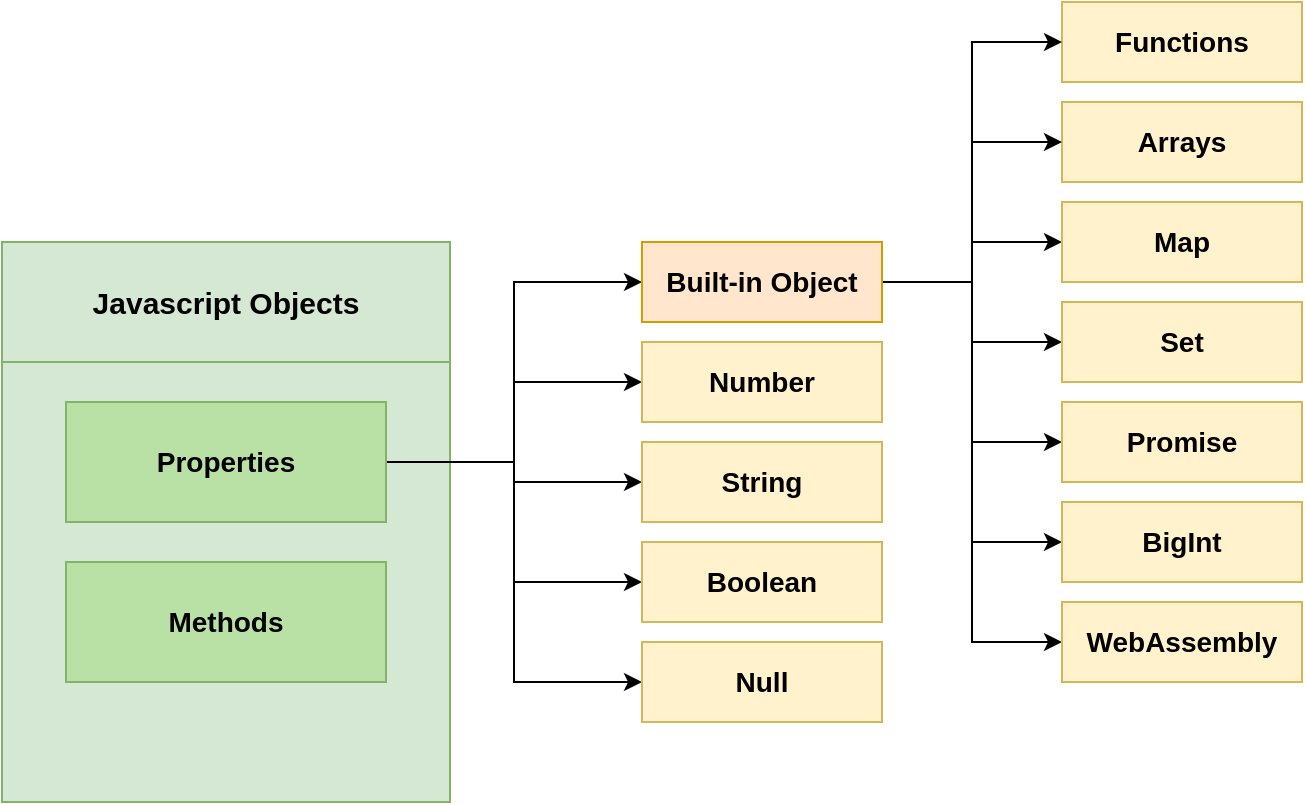 <mxfile version="12.7.2" type="device"><diagram id="_okUWTpfMZXZgqwqaq3z" name="Page-1"><mxGraphModel dx="1038" dy="1695" grid="1" gridSize="10" guides="1" tooltips="1" connect="1" arrows="1" fold="1" page="1" pageScale="1" pageWidth="827" pageHeight="1169" math="0" shadow="0"><root><mxCell id="0"/><mxCell id="1" parent="0"/><mxCell id="TJZtAibCadrglUXotq8E-2" value="&lt;font style=&quot;font-size: 15px&quot;&gt;&lt;b&gt;Javascript Objects&lt;br&gt;&lt;/b&gt;&lt;/font&gt;" style="rounded=0;whiteSpace=wrap;html=1;fillColor=#d5e8d4;strokeColor=#82b366;" vertex="1" parent="1"><mxGeometry x="120" y="110" width="224" height="60" as="geometry"/></mxCell><mxCell id="TJZtAibCadrglUXotq8E-3" value="" style="rounded=0;whiteSpace=wrap;html=1;fillColor=#d5e8d4;strokeColor=#82b366;" vertex="1" parent="1"><mxGeometry x="120" y="170" width="224" height="220" as="geometry"/></mxCell><mxCell id="TJZtAibCadrglUXotq8E-12" style="edgeStyle=orthogonalEdgeStyle;rounded=0;orthogonalLoop=1;jettySize=auto;html=1;exitX=1;exitY=0.5;exitDx=0;exitDy=0;entryX=0;entryY=0.5;entryDx=0;entryDy=0;" edge="1" parent="1" source="TJZtAibCadrglUXotq8E-4" target="TJZtAibCadrglUXotq8E-10"><mxGeometry relative="1" as="geometry"/></mxCell><mxCell id="TJZtAibCadrglUXotq8E-13" style="edgeStyle=orthogonalEdgeStyle;rounded=0;orthogonalLoop=1;jettySize=auto;html=1;exitX=1;exitY=0.5;exitDx=0;exitDy=0;entryX=0;entryY=0.5;entryDx=0;entryDy=0;" edge="1" parent="1" source="TJZtAibCadrglUXotq8E-4" target="TJZtAibCadrglUXotq8E-11"><mxGeometry relative="1" as="geometry"/></mxCell><mxCell id="TJZtAibCadrglUXotq8E-19" style="edgeStyle=orthogonalEdgeStyle;rounded=0;orthogonalLoop=1;jettySize=auto;html=1;exitX=1;exitY=0.5;exitDx=0;exitDy=0;entryX=0;entryY=0.5;entryDx=0;entryDy=0;" edge="1" parent="1" source="TJZtAibCadrglUXotq8E-4" target="TJZtAibCadrglUXotq8E-14"><mxGeometry relative="1" as="geometry"/></mxCell><mxCell id="TJZtAibCadrglUXotq8E-21" style="edgeStyle=orthogonalEdgeStyle;rounded=0;orthogonalLoop=1;jettySize=auto;html=1;exitX=1;exitY=0.5;exitDx=0;exitDy=0;entryX=0;entryY=0.5;entryDx=0;entryDy=0;" edge="1" parent="1" source="TJZtAibCadrglUXotq8E-4" target="TJZtAibCadrglUXotq8E-20"><mxGeometry relative="1" as="geometry"/></mxCell><mxCell id="TJZtAibCadrglUXotq8E-30" style="edgeStyle=orthogonalEdgeStyle;rounded=0;orthogonalLoop=1;jettySize=auto;html=1;exitX=1;exitY=0.5;exitDx=0;exitDy=0;entryX=0;entryY=0.5;entryDx=0;entryDy=0;" edge="1" parent="1" source="TJZtAibCadrglUXotq8E-4" target="TJZtAibCadrglUXotq8E-26"><mxGeometry relative="1" as="geometry"/></mxCell><mxCell id="TJZtAibCadrglUXotq8E-4" value="&lt;font style=&quot;font-size: 14px&quot;&gt;&lt;b&gt;Properties&lt;/b&gt;&lt;/font&gt;" style="rounded=0;whiteSpace=wrap;html=1;fillColor=#B9E0A5;strokeColor=#82b366;gradientColor=none;" vertex="1" parent="1"><mxGeometry x="152" y="190" width="160" height="60" as="geometry"/></mxCell><mxCell id="TJZtAibCadrglUXotq8E-5" value="&lt;font style=&quot;font-size: 14px&quot;&gt;&lt;b&gt;Methods&lt;/b&gt;&lt;/font&gt;" style="rounded=0;whiteSpace=wrap;html=1;fillColor=#B9E0A5;strokeColor=#82b366;gradientColor=none;" vertex="1" parent="1"><mxGeometry x="152" y="270" width="160" height="60" as="geometry"/></mxCell><mxCell id="TJZtAibCadrglUXotq8E-10" value="&lt;font style=&quot;font-size: 14px&quot;&gt;&lt;b&gt;Number&lt;/b&gt;&lt;/font&gt;" style="rounded=0;whiteSpace=wrap;html=1;strokeColor=#d6b656;fillColor=#fff2cc;" vertex="1" parent="1"><mxGeometry x="440" y="160" width="120" height="40" as="geometry"/></mxCell><mxCell id="TJZtAibCadrglUXotq8E-11" value="&lt;font style=&quot;font-size: 14px&quot;&gt;&lt;b&gt;String&lt;/b&gt;&lt;/font&gt;" style="rounded=0;whiteSpace=wrap;html=1;strokeColor=#d6b656;fillColor=#fff2cc;" vertex="1" parent="1"><mxGeometry x="440" y="210" width="120" height="40" as="geometry"/></mxCell><mxCell id="TJZtAibCadrglUXotq8E-14" value="&lt;font style=&quot;font-size: 14px&quot;&gt;&lt;b&gt;Boolean&lt;/b&gt;&lt;/font&gt;" style="rounded=0;whiteSpace=wrap;html=1;strokeColor=#d6b656;fillColor=#fff2cc;" vertex="1" parent="1"><mxGeometry x="440" y="260" width="120" height="40" as="geometry"/></mxCell><mxCell id="TJZtAibCadrglUXotq8E-20" value="&lt;font style=&quot;font-size: 14px&quot;&gt;&lt;b&gt;Null&lt;/b&gt;&lt;/font&gt;" style="rounded=0;whiteSpace=wrap;html=1;strokeColor=#d6b656;fillColor=#fff2cc;" vertex="1" parent="1"><mxGeometry x="440" y="310" width="120" height="40" as="geometry"/></mxCell><mxCell id="TJZtAibCadrglUXotq8E-22" value="&lt;font style=&quot;font-size: 14px&quot;&gt;&lt;b&gt;Functions&lt;/b&gt;&lt;/font&gt;" style="rounded=0;whiteSpace=wrap;html=1;strokeColor=#d6b656;fillColor=#fff2cc;" vertex="1" parent="1"><mxGeometry x="650" y="-10" width="120" height="40" as="geometry"/></mxCell><mxCell id="TJZtAibCadrglUXotq8E-24" value="&lt;font style=&quot;font-size: 14px&quot;&gt;&lt;b&gt;Arrays&lt;/b&gt;&lt;/font&gt;" style="rounded=0;whiteSpace=wrap;html=1;strokeColor=#d6b656;fillColor=#fff2cc;" vertex="1" parent="1"><mxGeometry x="650" y="40" width="120" height="40" as="geometry"/></mxCell><mxCell id="TJZtAibCadrglUXotq8E-29" style="edgeStyle=orthogonalEdgeStyle;rounded=0;orthogonalLoop=1;jettySize=auto;html=1;exitX=1;exitY=0.5;exitDx=0;exitDy=0;entryX=0;entryY=0.5;entryDx=0;entryDy=0;" edge="1" parent="1" source="TJZtAibCadrglUXotq8E-26" target="TJZtAibCadrglUXotq8E-22"><mxGeometry relative="1" as="geometry"/></mxCell><mxCell id="TJZtAibCadrglUXotq8E-32" style="edgeStyle=orthogonalEdgeStyle;rounded=0;orthogonalLoop=1;jettySize=auto;html=1;exitX=1;exitY=0.5;exitDx=0;exitDy=0;entryX=0;entryY=0.5;entryDx=0;entryDy=0;" edge="1" parent="1" source="TJZtAibCadrglUXotq8E-26" target="TJZtAibCadrglUXotq8E-31"><mxGeometry relative="1" as="geometry"/></mxCell><mxCell id="TJZtAibCadrglUXotq8E-34" style="edgeStyle=orthogonalEdgeStyle;rounded=0;orthogonalLoop=1;jettySize=auto;html=1;exitX=1;exitY=0.5;exitDx=0;exitDy=0;entryX=0;entryY=0.5;entryDx=0;entryDy=0;" edge="1" parent="1" source="TJZtAibCadrglUXotq8E-26" target="TJZtAibCadrglUXotq8E-33"><mxGeometry relative="1" as="geometry"/></mxCell><mxCell id="TJZtAibCadrglUXotq8E-36" style="edgeStyle=orthogonalEdgeStyle;rounded=0;orthogonalLoop=1;jettySize=auto;html=1;exitX=1;exitY=0.5;exitDx=0;exitDy=0;entryX=0;entryY=0.5;entryDx=0;entryDy=0;" edge="1" parent="1" source="TJZtAibCadrglUXotq8E-26" target="TJZtAibCadrglUXotq8E-24"><mxGeometry relative="1" as="geometry"/></mxCell><mxCell id="TJZtAibCadrglUXotq8E-37" style="edgeStyle=orthogonalEdgeStyle;rounded=0;orthogonalLoop=1;jettySize=auto;html=1;exitX=1;exitY=0.5;exitDx=0;exitDy=0;entryX=0;entryY=0.5;entryDx=0;entryDy=0;" edge="1" parent="1" source="TJZtAibCadrglUXotq8E-26" target="TJZtAibCadrglUXotq8E-35"><mxGeometry relative="1" as="geometry"/></mxCell><mxCell id="TJZtAibCadrglUXotq8E-39" style="edgeStyle=orthogonalEdgeStyle;rounded=0;orthogonalLoop=1;jettySize=auto;html=1;exitX=1;exitY=0.5;exitDx=0;exitDy=0;entryX=0;entryY=0.5;entryDx=0;entryDy=0;" edge="1" parent="1" source="TJZtAibCadrglUXotq8E-26" target="TJZtAibCadrglUXotq8E-38"><mxGeometry relative="1" as="geometry"/></mxCell><mxCell id="TJZtAibCadrglUXotq8E-41" style="edgeStyle=orthogonalEdgeStyle;rounded=0;orthogonalLoop=1;jettySize=auto;html=1;exitX=1;exitY=0.5;exitDx=0;exitDy=0;entryX=0;entryY=0.5;entryDx=0;entryDy=0;" edge="1" parent="1" source="TJZtAibCadrglUXotq8E-26" target="TJZtAibCadrglUXotq8E-40"><mxGeometry relative="1" as="geometry"/></mxCell><mxCell id="TJZtAibCadrglUXotq8E-26" value="&lt;font style=&quot;font-size: 14px&quot;&gt;&lt;b&gt;Built-in Object&lt;/b&gt;&lt;/font&gt;" style="rounded=0;whiteSpace=wrap;html=1;strokeColor=#d79b00;fillColor=#ffe6cc;" vertex="1" parent="1"><mxGeometry x="440" y="110" width="120" height="40" as="geometry"/></mxCell><mxCell id="TJZtAibCadrglUXotq8E-31" value="&lt;font style=&quot;font-size: 14px&quot;&gt;&lt;b&gt;Map&lt;/b&gt;&lt;/font&gt;" style="rounded=0;whiteSpace=wrap;html=1;strokeColor=#d6b656;fillColor=#fff2cc;" vertex="1" parent="1"><mxGeometry x="650" y="90" width="120" height="40" as="geometry"/></mxCell><mxCell id="TJZtAibCadrglUXotq8E-33" value="&lt;font style=&quot;font-size: 14px&quot;&gt;&lt;b&gt;Set&lt;/b&gt;&lt;/font&gt;" style="rounded=0;whiteSpace=wrap;html=1;strokeColor=#d6b656;fillColor=#fff2cc;" vertex="1" parent="1"><mxGeometry x="650" y="140" width="120" height="40" as="geometry"/></mxCell><mxCell id="TJZtAibCadrglUXotq8E-35" value="&lt;font style=&quot;font-size: 14px&quot;&gt;&lt;b&gt;Promise&lt;/b&gt;&lt;/font&gt;" style="rounded=0;whiteSpace=wrap;html=1;strokeColor=#d6b656;fillColor=#fff2cc;" vertex="1" parent="1"><mxGeometry x="650" y="190" width="120" height="40" as="geometry"/></mxCell><mxCell id="TJZtAibCadrglUXotq8E-38" value="&lt;font style=&quot;font-size: 14px&quot;&gt;&lt;b&gt;BigInt&lt;/b&gt;&lt;/font&gt;" style="rounded=0;whiteSpace=wrap;html=1;strokeColor=#d6b656;fillColor=#fff2cc;" vertex="1" parent="1"><mxGeometry x="650" y="240" width="120" height="40" as="geometry"/></mxCell><mxCell id="TJZtAibCadrglUXotq8E-40" value="&lt;font style=&quot;font-size: 14px&quot;&gt;&lt;b&gt;WebAssembly&lt;/b&gt;&lt;/font&gt;" style="rounded=0;whiteSpace=wrap;html=1;strokeColor=#d6b656;fillColor=#fff2cc;" vertex="1" parent="1"><mxGeometry x="650" y="290" width="120" height="40" as="geometry"/></mxCell></root></mxGraphModel></diagram></mxfile>